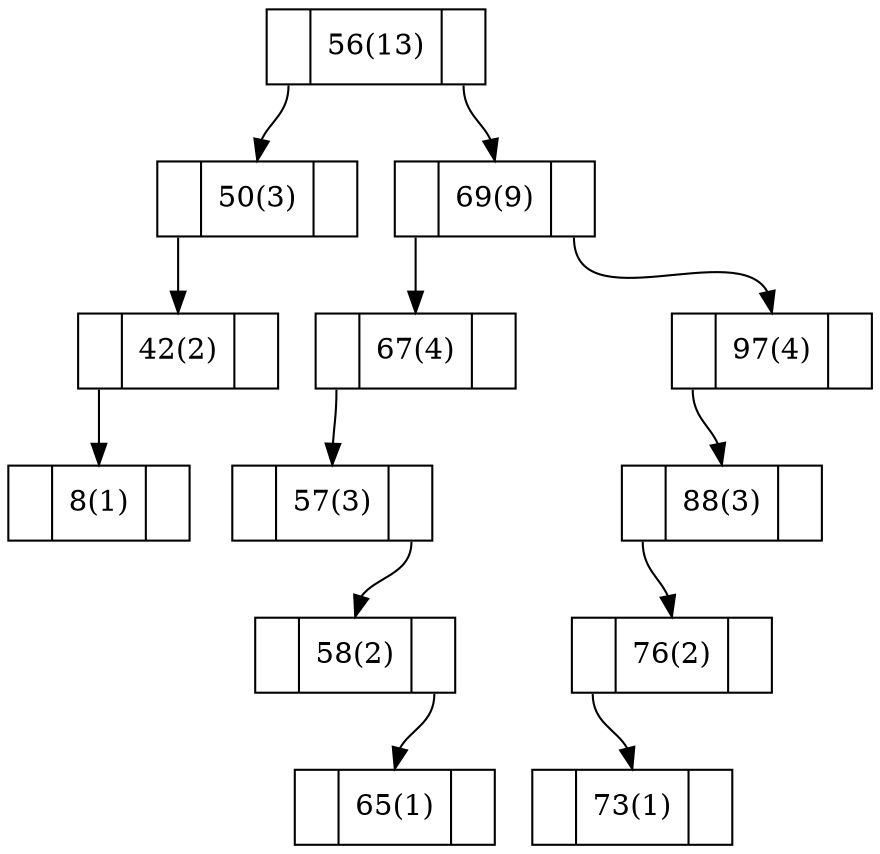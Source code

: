 digraph {
	node[shape=record]
	56:f0 -> 50:f1
	56:f2 -> 69:f1
	50:f0 -> 42:f1
	42:f0 -> 8:f1
	8 [label="<f0>|<f1>8(1)|<f2>"];
	42 [label="<f0>|<f1>42(2)|<f2>"];
	50 [label="<f0>|<f1>50(3)|<f2>"];
	69:f0 -> 67:f1
	69:f2 -> 97:f1
	67:f0 -> 57:f1
	57:f2 -> 58:f1
	58:f2 -> 65:f1
	65 [label="<f0>|<f1>65(1)|<f2>"];
	58 [label="<f0>|<f1>58(2)|<f2>"];
	57 [label="<f0>|<f1>57(3)|<f2>"];
	67 [label="<f0>|<f1>67(4)|<f2>"];
	97:f0 -> 88:f1
	88:f0 -> 76:f1
	76:f0 -> 73:f1
	73 [label="<f0>|<f1>73(1)|<f2>"];
	76 [label="<f0>|<f1>76(2)|<f2>"];
	88 [label="<f0>|<f1>88(3)|<f2>"];
	97 [label="<f0>|<f1>97(4)|<f2>"];
	69 [label="<f0>|<f1>69(9)|<f2>"];
	56 [label="<f0>|<f1>56(13)|<f2>"];
}
